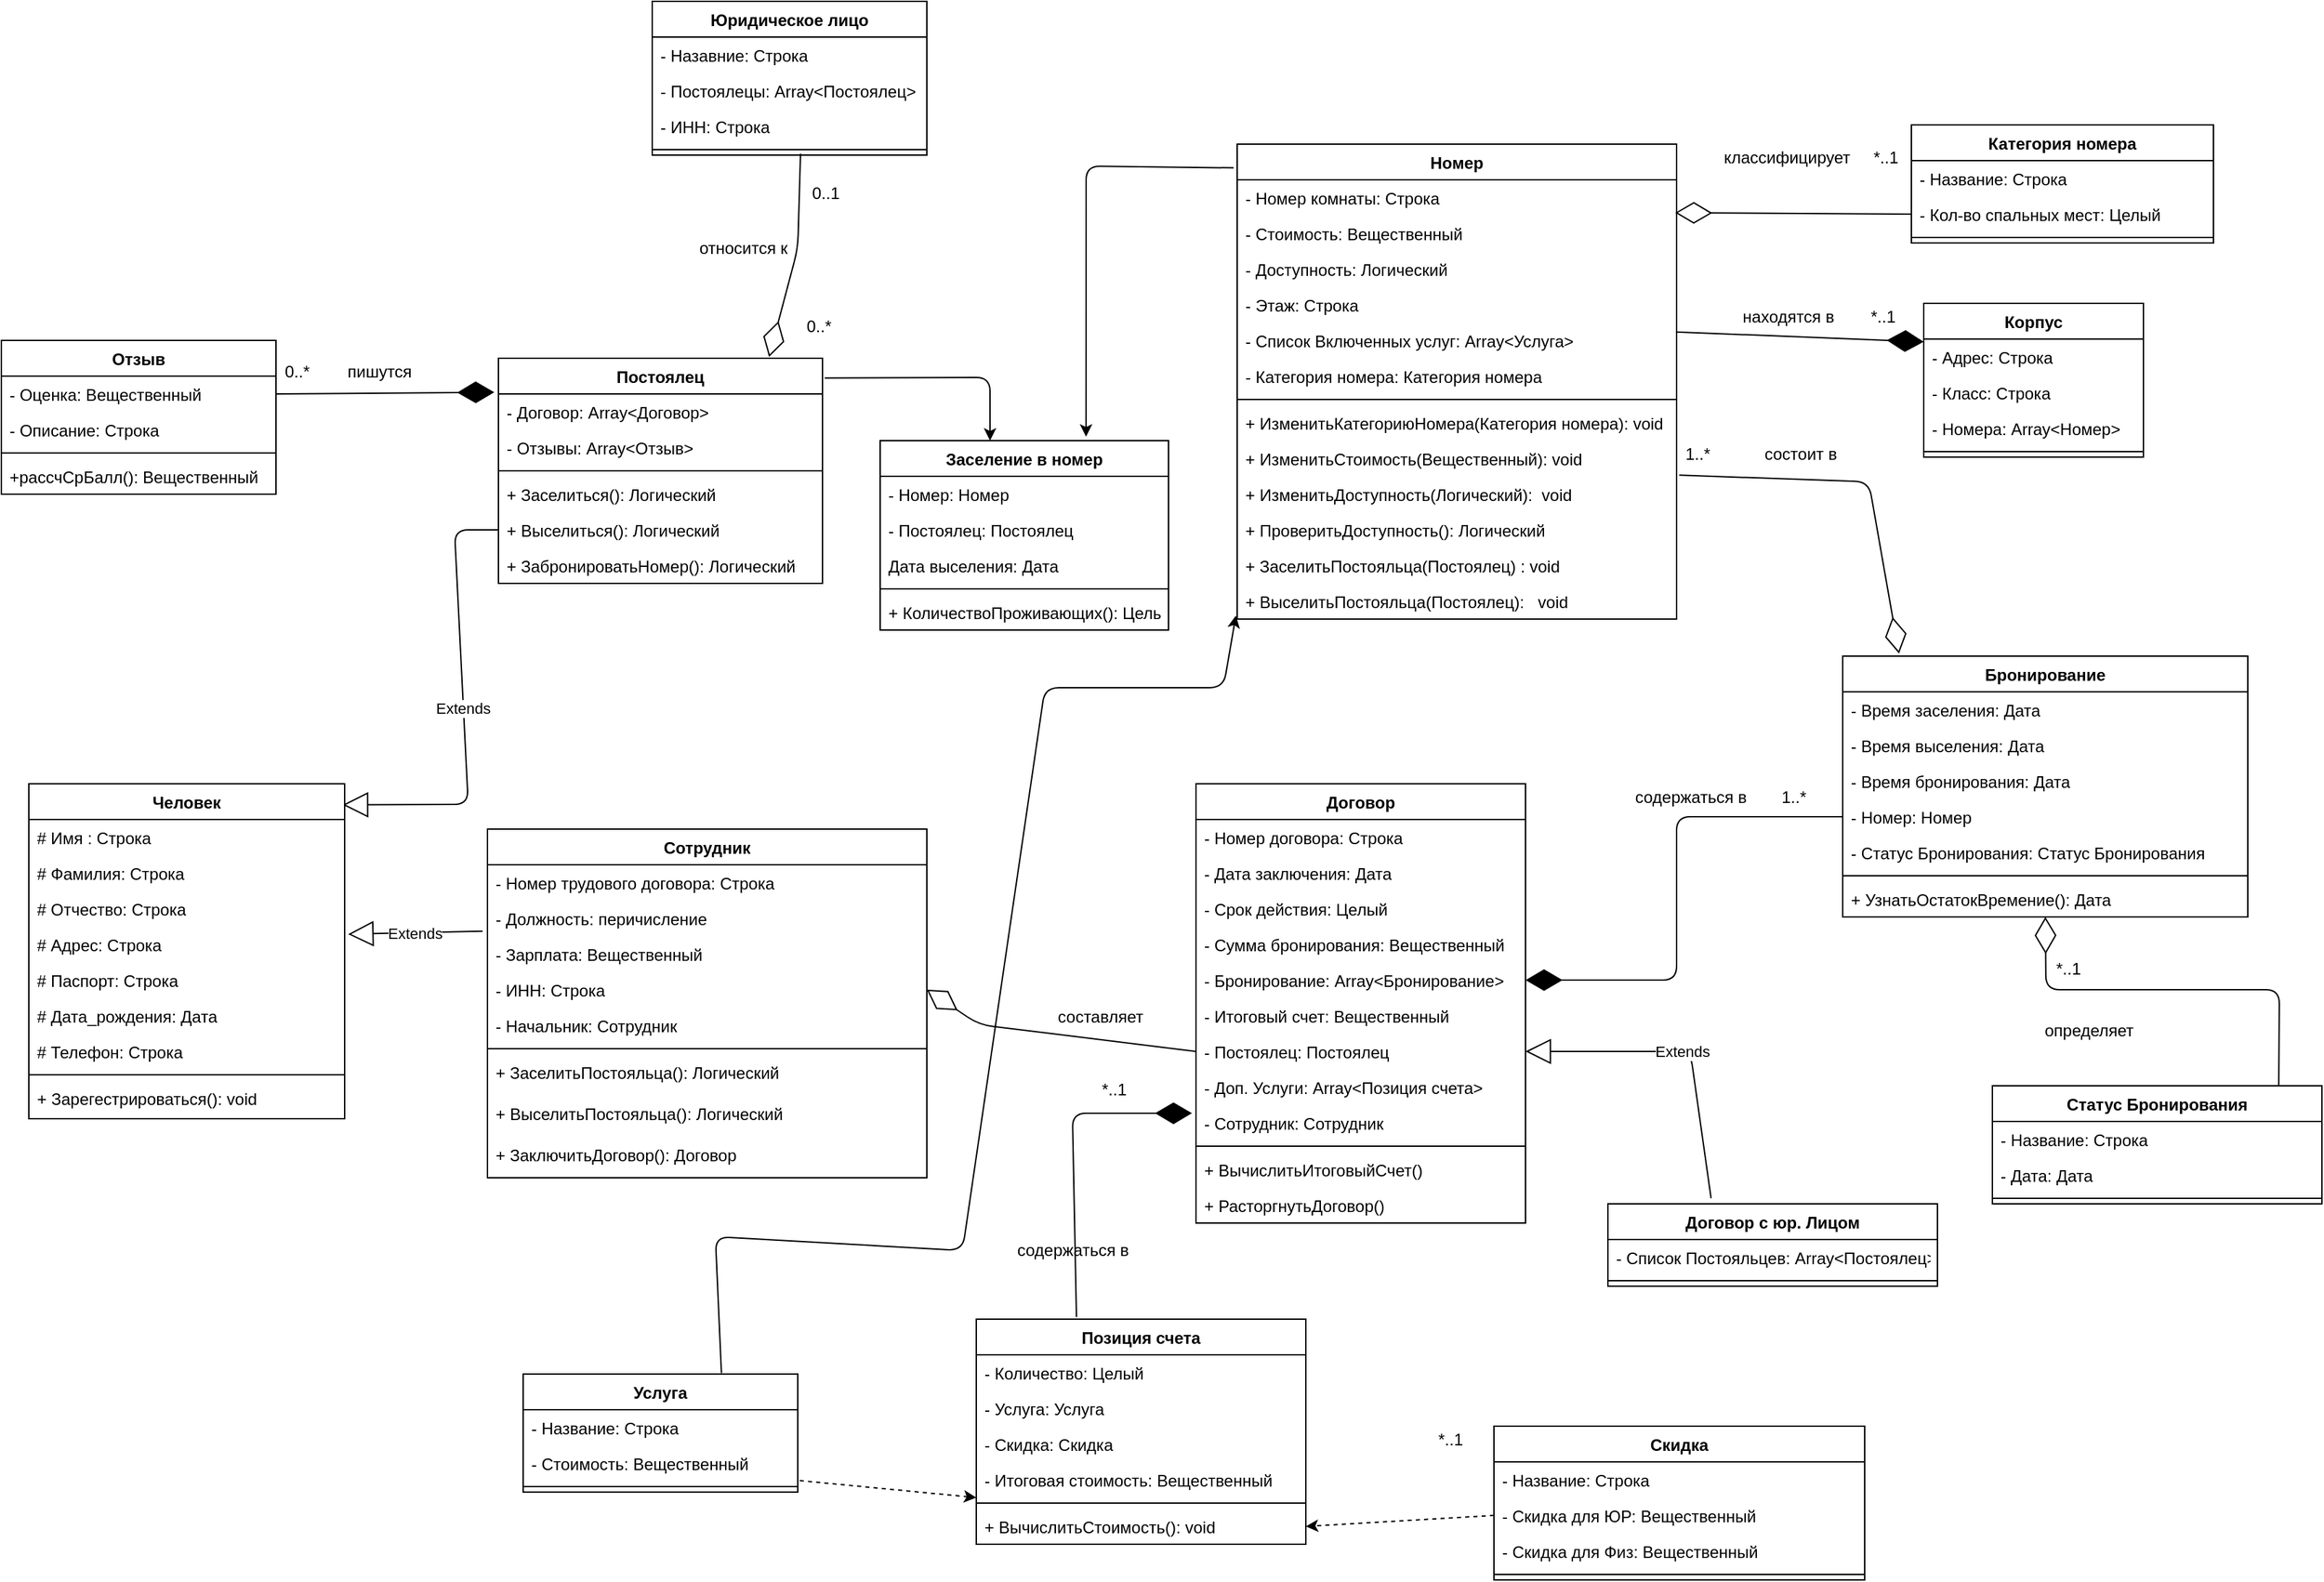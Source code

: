 <mxfile version="13.9.6" type="github">
  <diagram id="EH85qzDWQVyfbXiuArrS" name="ClassDiagram">
    <mxGraphModel dx="2489" dy="1934" grid="1" gridSize="10" guides="1" tooltips="1" connect="1" arrows="1" fold="1" page="1" pageScale="1" pageWidth="827" pageHeight="1169" math="0" shadow="0">
      <root>
        <mxCell id="0" />
        <mxCell id="1" parent="0" />
        <mxCell id="75Pp35tg5ylx49S4lADa-1" value="Номер" style="swimlane;fontStyle=1;align=center;verticalAlign=top;childLayout=stackLayout;horizontal=1;startSize=26;horizontalStack=0;resizeParent=1;resizeParentMax=0;resizeLast=0;collapsible=1;marginBottom=0;" parent="1" vertex="1">
          <mxGeometry x="640" y="14" width="320" height="346" as="geometry" />
        </mxCell>
        <mxCell id="75Pp35tg5ylx49S4lADa-2" value="- Номер комнаты: Строка" style="text;strokeColor=none;fillColor=none;align=left;verticalAlign=top;spacingLeft=4;spacingRight=4;overflow=hidden;rotatable=0;points=[[0,0.5],[1,0.5]];portConstraint=eastwest;" parent="75Pp35tg5ylx49S4lADa-1" vertex="1">
          <mxGeometry y="26" width="320" height="26" as="geometry" />
        </mxCell>
        <mxCell id="75Pp35tg5ylx49S4lADa-46" value="- Стоимость: Вещественный" style="text;strokeColor=none;fillColor=none;align=left;verticalAlign=top;spacingLeft=4;spacingRight=4;overflow=hidden;rotatable=0;points=[[0,0.5],[1,0.5]];portConstraint=eastwest;" parent="75Pp35tg5ylx49S4lADa-1" vertex="1">
          <mxGeometry y="52" width="320" height="26" as="geometry" />
        </mxCell>
        <mxCell id="T7MyWOEh3WLNHHNDLz0Q-10" value="- Доступность: Логический" style="text;strokeColor=none;fillColor=none;align=left;verticalAlign=top;spacingLeft=4;spacingRight=4;overflow=hidden;rotatable=0;points=[[0,0.5],[1,0.5]];portConstraint=eastwest;" parent="75Pp35tg5ylx49S4lADa-1" vertex="1">
          <mxGeometry y="78" width="320" height="26" as="geometry" />
        </mxCell>
        <mxCell id="75Pp35tg5ylx49S4lADa-45" value="- Этаж: Строка" style="text;strokeColor=none;fillColor=none;align=left;verticalAlign=top;spacingLeft=4;spacingRight=4;overflow=hidden;rotatable=0;points=[[0,0.5],[1,0.5]];portConstraint=eastwest;" parent="75Pp35tg5ylx49S4lADa-1" vertex="1">
          <mxGeometry y="104" width="320" height="26" as="geometry" />
        </mxCell>
        <mxCell id="T7MyWOEh3WLNHHNDLz0Q-55" value="- Список Включенных услуг: Array&lt;Услуга&gt;" style="text;strokeColor=none;fillColor=none;align=left;verticalAlign=top;spacingLeft=4;spacingRight=4;overflow=hidden;rotatable=0;points=[[0,0.5],[1,0.5]];portConstraint=eastwest;" parent="75Pp35tg5ylx49S4lADa-1" vertex="1">
          <mxGeometry y="130" width="320" height="26" as="geometry" />
        </mxCell>
        <mxCell id="T7MyWOEh3WLNHHNDLz0Q-11" value="- Категория номера: Категория номера" style="text;strokeColor=none;fillColor=none;align=left;verticalAlign=top;spacingLeft=4;spacingRight=4;overflow=hidden;rotatable=0;points=[[0,0.5],[1,0.5]];portConstraint=eastwest;" parent="75Pp35tg5ylx49S4lADa-1" vertex="1">
          <mxGeometry y="156" width="320" height="26" as="geometry" />
        </mxCell>
        <mxCell id="75Pp35tg5ylx49S4lADa-3" value="" style="line;strokeWidth=1;fillColor=none;align=left;verticalAlign=middle;spacingTop=-1;spacingLeft=3;spacingRight=3;rotatable=0;labelPosition=right;points=[];portConstraint=eastwest;" parent="75Pp35tg5ylx49S4lADa-1" vertex="1">
          <mxGeometry y="182" width="320" height="8" as="geometry" />
        </mxCell>
        <mxCell id="75Pp35tg5ylx49S4lADa-4" value="+ ИзменитьКатегориюНомера(Категория номера): void" style="text;strokeColor=none;fillColor=none;align=left;verticalAlign=top;spacingLeft=4;spacingRight=4;overflow=hidden;rotatable=0;points=[[0,0.5],[1,0.5]];portConstraint=eastwest;" parent="75Pp35tg5ylx49S4lADa-1" vertex="1">
          <mxGeometry y="190" width="320" height="26" as="geometry" />
        </mxCell>
        <mxCell id="T7MyWOEh3WLNHHNDLz0Q-13" value="+ ИзменитьСтоимость(Вещественный): void" style="text;strokeColor=none;fillColor=none;align=left;verticalAlign=top;spacingLeft=4;spacingRight=4;overflow=hidden;rotatable=0;points=[[0,0.5],[1,0.5]];portConstraint=eastwest;" parent="75Pp35tg5ylx49S4lADa-1" vertex="1">
          <mxGeometry y="216" width="320" height="26" as="geometry" />
        </mxCell>
        <mxCell id="T7MyWOEh3WLNHHNDLz0Q-14" value="+ ИзменитьДоступность(Логический):  void" style="text;strokeColor=none;fillColor=none;align=left;verticalAlign=top;spacingLeft=4;spacingRight=4;overflow=hidden;rotatable=0;points=[[0,0.5],[1,0.5]];portConstraint=eastwest;" parent="75Pp35tg5ylx49S4lADa-1" vertex="1">
          <mxGeometry y="242" width="320" height="26" as="geometry" />
        </mxCell>
        <mxCell id="T7MyWOEh3WLNHHNDLz0Q-15" value="+ ПроверитьДоступность(): Логический" style="text;strokeColor=none;fillColor=none;align=left;verticalAlign=top;spacingLeft=4;spacingRight=4;overflow=hidden;rotatable=0;points=[[0,0.5],[1,0.5]];portConstraint=eastwest;" parent="75Pp35tg5ylx49S4lADa-1" vertex="1">
          <mxGeometry y="268" width="320" height="26" as="geometry" />
        </mxCell>
        <mxCell id="T7MyWOEh3WLNHHNDLz0Q-26" value="+ ЗаселитьПостояльца(Постоялец) : void" style="text;strokeColor=none;fillColor=none;align=left;verticalAlign=top;spacingLeft=4;spacingRight=4;overflow=hidden;rotatable=0;points=[[0,0.5],[1,0.5]];portConstraint=eastwest;" parent="75Pp35tg5ylx49S4lADa-1" vertex="1">
          <mxGeometry y="294" width="320" height="26" as="geometry" />
        </mxCell>
        <mxCell id="T7MyWOEh3WLNHHNDLz0Q-27" value="+ ВыселитьПостояльца(Постоялец):   void" style="text;strokeColor=none;fillColor=none;align=left;verticalAlign=top;spacingLeft=4;spacingRight=4;overflow=hidden;rotatable=0;points=[[0,0.5],[1,0.5]];portConstraint=eastwest;" parent="75Pp35tg5ylx49S4lADa-1" vertex="1">
          <mxGeometry y="320" width="320" height="26" as="geometry" />
        </mxCell>
        <mxCell id="T7MyWOEh3WLNHHNDLz0Q-1" value="Extends" style="endArrow=block;endSize=16;endFill=0;html=1;exitX=0;exitY=0.5;exitDx=0;exitDy=0;entryX=0.994;entryY=0.063;entryDx=0;entryDy=0;entryPerimeter=0;" parent="1" source="T7MyWOEh3WLNHHNDLz0Q-4" target="YIouu2c4t1Xl3zVNgRc_-1" edge="1">
          <mxGeometry width="160" relative="1" as="geometry">
            <mxPoint x="160" y="280" as="sourcePoint" />
            <mxPoint x="166" y="406" as="targetPoint" />
            <Array as="points">
              <mxPoint x="70" y="295" />
              <mxPoint x="80" y="495" />
            </Array>
          </mxGeometry>
        </mxCell>
        <mxCell id="T7MyWOEh3WLNHHNDLz0Q-6" value="Extends" style="endArrow=block;endSize=16;endFill=0;html=1;exitX=-0.011;exitY=0.862;exitDx=0;exitDy=0;entryX=1.011;entryY=0.215;entryDx=0;entryDy=0;entryPerimeter=0;exitPerimeter=0;" parent="1" source="YIouu2c4t1Xl3zVNgRc_-17" target="YIouu2c4t1Xl3zVNgRc_-8" edge="1">
          <mxGeometry width="160" relative="1" as="geometry">
            <mxPoint x="325.14" y="367" as="sourcePoint" />
            <mxPoint x="180.0" y="584.01" as="targetPoint" />
          </mxGeometry>
        </mxCell>
        <mxCell id="T7MyWOEh3WLNHHNDLz0Q-30" value="Бронирование" style="swimlane;fontStyle=1;align=center;verticalAlign=top;childLayout=stackLayout;horizontal=1;startSize=26;horizontalStack=0;resizeParent=1;resizeParentMax=0;resizeLast=0;collapsible=1;marginBottom=0;" parent="1" vertex="1">
          <mxGeometry x="1081" y="387" width="295" height="190" as="geometry" />
        </mxCell>
        <mxCell id="T7MyWOEh3WLNHHNDLz0Q-31" value="- Время заселения: Дата" style="text;strokeColor=none;fillColor=none;align=left;verticalAlign=top;spacingLeft=4;spacingRight=4;overflow=hidden;rotatable=0;points=[[0,0.5],[1,0.5]];portConstraint=eastwest;" parent="T7MyWOEh3WLNHHNDLz0Q-30" vertex="1">
          <mxGeometry y="26" width="295" height="26" as="geometry" />
        </mxCell>
        <mxCell id="T7MyWOEh3WLNHHNDLz0Q-36" value="- Время выселения: Дата" style="text;strokeColor=none;fillColor=none;align=left;verticalAlign=top;spacingLeft=4;spacingRight=4;overflow=hidden;rotatable=0;points=[[0,0.5],[1,0.5]];portConstraint=eastwest;" parent="T7MyWOEh3WLNHHNDLz0Q-30" vertex="1">
          <mxGeometry y="52" width="295" height="26" as="geometry" />
        </mxCell>
        <mxCell id="T7MyWOEh3WLNHHNDLz0Q-37" value="- Время бронирования: Дата" style="text;strokeColor=none;fillColor=none;align=left;verticalAlign=top;spacingLeft=4;spacingRight=4;overflow=hidden;rotatable=0;points=[[0,0.5],[1,0.5]];portConstraint=eastwest;" parent="T7MyWOEh3WLNHHNDLz0Q-30" vertex="1">
          <mxGeometry y="78" width="295" height="26" as="geometry" />
        </mxCell>
        <mxCell id="T7MyWOEh3WLNHHNDLz0Q-39" value="- Номер: Номер" style="text;strokeColor=none;fillColor=none;align=left;verticalAlign=top;spacingLeft=4;spacingRight=4;overflow=hidden;rotatable=0;points=[[0,0.5],[1,0.5]];portConstraint=eastwest;" parent="T7MyWOEh3WLNHHNDLz0Q-30" vertex="1">
          <mxGeometry y="104" width="295" height="26" as="geometry" />
        </mxCell>
        <mxCell id="T7MyWOEh3WLNHHNDLz0Q-42" value="- Статус Бронирования: Статус Бронирования" style="text;strokeColor=none;fillColor=none;align=left;verticalAlign=top;spacingLeft=4;spacingRight=4;overflow=hidden;rotatable=0;points=[[0,0.5],[1,0.5]];portConstraint=eastwest;" parent="T7MyWOEh3WLNHHNDLz0Q-30" vertex="1">
          <mxGeometry y="130" width="295" height="26" as="geometry" />
        </mxCell>
        <mxCell id="T7MyWOEh3WLNHHNDLz0Q-32" value="" style="line;strokeWidth=1;fillColor=none;align=left;verticalAlign=middle;spacingTop=-1;spacingLeft=3;spacingRight=3;rotatable=0;labelPosition=right;points=[];portConstraint=eastwest;" parent="T7MyWOEh3WLNHHNDLz0Q-30" vertex="1">
          <mxGeometry y="156" width="295" height="8" as="geometry" />
        </mxCell>
        <mxCell id="T7MyWOEh3WLNHHNDLz0Q-35" value="+ УзнатьОстатокВремение(): Дата" style="text;strokeColor=none;fillColor=none;align=left;verticalAlign=top;spacingLeft=4;spacingRight=4;overflow=hidden;rotatable=0;points=[[0,0.5],[1,0.5]];portConstraint=eastwest;" parent="T7MyWOEh3WLNHHNDLz0Q-30" vertex="1">
          <mxGeometry y="164" width="295" height="26" as="geometry" />
        </mxCell>
        <mxCell id="T7MyWOEh3WLNHHNDLz0Q-17" value="Юридическое лицо" style="swimlane;fontStyle=1;align=center;verticalAlign=top;childLayout=stackLayout;horizontal=1;startSize=26;horizontalStack=0;resizeParent=1;resizeParentMax=0;resizeLast=0;collapsible=1;marginBottom=0;" parent="1" vertex="1">
          <mxGeometry x="214" y="-90" width="200" height="112" as="geometry" />
        </mxCell>
        <mxCell id="T7MyWOEh3WLNHHNDLz0Q-18" value="- Назавние: Строка" style="text;strokeColor=none;fillColor=none;align=left;verticalAlign=top;spacingLeft=4;spacingRight=4;overflow=hidden;rotatable=0;points=[[0,0.5],[1,0.5]];portConstraint=eastwest;" parent="T7MyWOEh3WLNHHNDLz0Q-17" vertex="1">
          <mxGeometry y="26" width="200" height="26" as="geometry" />
        </mxCell>
        <mxCell id="Jc_IYQ02b9zDn7LcylZJ-4" value="- Постоялецы: Array&lt;Постоялец&gt;" style="text;strokeColor=none;fillColor=none;align=left;verticalAlign=top;spacingLeft=4;spacingRight=4;overflow=hidden;rotatable=0;points=[[0,0.5],[1,0.5]];portConstraint=eastwest;" parent="T7MyWOEh3WLNHHNDLz0Q-17" vertex="1">
          <mxGeometry y="52" width="200" height="26" as="geometry" />
        </mxCell>
        <mxCell id="T7MyWOEh3WLNHHNDLz0Q-19" value="- ИНН: Строка" style="text;strokeColor=none;fillColor=none;align=left;verticalAlign=top;spacingLeft=4;spacingRight=4;overflow=hidden;rotatable=0;points=[[0,0.5],[1,0.5]];portConstraint=eastwest;" parent="T7MyWOEh3WLNHHNDLz0Q-17" vertex="1">
          <mxGeometry y="78" width="200" height="26" as="geometry" />
        </mxCell>
        <mxCell id="T7MyWOEh3WLNHHNDLz0Q-21" value="" style="line;strokeWidth=1;fillColor=none;align=left;verticalAlign=middle;spacingTop=-1;spacingLeft=3;spacingRight=3;rotatable=0;labelPosition=right;points=[];portConstraint=eastwest;" parent="T7MyWOEh3WLNHHNDLz0Q-17" vertex="1">
          <mxGeometry y="104" width="200" height="8" as="geometry" />
        </mxCell>
        <mxCell id="75Pp35tg5ylx49S4lADa-49" value="Категория номера" style="swimlane;fontStyle=1;align=center;verticalAlign=top;childLayout=stackLayout;horizontal=1;startSize=26;horizontalStack=0;resizeParent=1;resizeParentMax=0;resizeLast=0;collapsible=1;marginBottom=0;" parent="1" vertex="1">
          <mxGeometry x="1131" width="220" height="86" as="geometry" />
        </mxCell>
        <mxCell id="Jc_IYQ02b9zDn7LcylZJ-35" value="- Название: Строка" style="text;strokeColor=none;fillColor=none;align=left;verticalAlign=top;spacingLeft=4;spacingRight=4;overflow=hidden;rotatable=0;points=[[0,0.5],[1,0.5]];portConstraint=eastwest;" parent="75Pp35tg5ylx49S4lADa-49" vertex="1">
          <mxGeometry y="26" width="220" height="26" as="geometry" />
        </mxCell>
        <mxCell id="75Pp35tg5ylx49S4lADa-53" value="- Кол-во спальных мест: Целый" style="text;strokeColor=none;fillColor=none;align=left;verticalAlign=top;spacingLeft=4;spacingRight=4;overflow=hidden;rotatable=0;points=[[0,0.5],[1,0.5]];portConstraint=eastwest;" parent="75Pp35tg5ylx49S4lADa-49" vertex="1">
          <mxGeometry y="52" width="220" height="26" as="geometry" />
        </mxCell>
        <mxCell id="75Pp35tg5ylx49S4lADa-51" value="" style="line;strokeWidth=1;fillColor=none;align=left;verticalAlign=middle;spacingTop=-1;spacingLeft=3;spacingRight=3;rotatable=0;labelPosition=right;points=[];portConstraint=eastwest;" parent="75Pp35tg5ylx49S4lADa-49" vertex="1">
          <mxGeometry y="78" width="220" height="8" as="geometry" />
        </mxCell>
        <mxCell id="T7MyWOEh3WLNHHNDLz0Q-43" value="Статус Бронирования" style="swimlane;fontStyle=1;align=center;verticalAlign=top;childLayout=stackLayout;horizontal=1;startSize=26;horizontalStack=0;resizeParent=1;resizeParentMax=0;resizeLast=0;collapsible=1;marginBottom=0;" parent="1" vertex="1">
          <mxGeometry x="1190" y="700" width="240" height="86" as="geometry" />
        </mxCell>
        <mxCell id="T7MyWOEh3WLNHHNDLz0Q-47" value="- Название: Строка" style="text;strokeColor=none;fillColor=none;align=left;verticalAlign=top;spacingLeft=4;spacingRight=4;overflow=hidden;rotatable=0;points=[[0,0.5],[1,0.5]];portConstraint=eastwest;" parent="T7MyWOEh3WLNHHNDLz0Q-43" vertex="1">
          <mxGeometry y="26" width="240" height="26" as="geometry" />
        </mxCell>
        <mxCell id="T7MyWOEh3WLNHHNDLz0Q-48" value="- Дата: Дата" style="text;strokeColor=none;fillColor=none;align=left;verticalAlign=top;spacingLeft=4;spacingRight=4;overflow=hidden;rotatable=0;points=[[0,0.5],[1,0.5]];portConstraint=eastwest;" parent="T7MyWOEh3WLNHHNDLz0Q-43" vertex="1">
          <mxGeometry y="52" width="240" height="26" as="geometry" />
        </mxCell>
        <mxCell id="T7MyWOEh3WLNHHNDLz0Q-45" value="" style="line;strokeWidth=1;fillColor=none;align=left;verticalAlign=middle;spacingTop=-1;spacingLeft=3;spacingRight=3;rotatable=0;labelPosition=right;points=[];portConstraint=eastwest;" parent="T7MyWOEh3WLNHHNDLz0Q-43" vertex="1">
          <mxGeometry y="78" width="240" height="8" as="geometry" />
        </mxCell>
        <mxCell id="75Pp35tg5ylx49S4lADa-9" value="Отзыв" style="swimlane;fontStyle=1;align=center;verticalAlign=top;childLayout=stackLayout;horizontal=1;startSize=26;horizontalStack=0;resizeParent=1;resizeParentMax=0;resizeLast=0;collapsible=1;marginBottom=0;" parent="1" vertex="1">
          <mxGeometry x="-260" y="157" width="200" height="112" as="geometry" />
        </mxCell>
        <mxCell id="75Pp35tg5ylx49S4lADa-10" value="- Оценка: Вещественный" style="text;strokeColor=none;fillColor=none;align=left;verticalAlign=top;spacingLeft=4;spacingRight=4;overflow=hidden;rotatable=0;points=[[0,0.5],[1,0.5]];portConstraint=eastwest;" parent="75Pp35tg5ylx49S4lADa-9" vertex="1">
          <mxGeometry y="26" width="200" height="26" as="geometry" />
        </mxCell>
        <mxCell id="T7MyWOEh3WLNHHNDLz0Q-2" value="- Описание: Строка" style="text;strokeColor=none;fillColor=none;align=left;verticalAlign=top;spacingLeft=4;spacingRight=4;overflow=hidden;rotatable=0;points=[[0,0.5],[1,0.5]];portConstraint=eastwest;" parent="75Pp35tg5ylx49S4lADa-9" vertex="1">
          <mxGeometry y="52" width="200" height="26" as="geometry" />
        </mxCell>
        <mxCell id="75Pp35tg5ylx49S4lADa-11" value="" style="line;strokeWidth=1;fillColor=none;align=left;verticalAlign=middle;spacingTop=-1;spacingLeft=3;spacingRight=3;rotatable=0;labelPosition=right;points=[];portConstraint=eastwest;" parent="75Pp35tg5ylx49S4lADa-9" vertex="1">
          <mxGeometry y="78" width="200" height="8" as="geometry" />
        </mxCell>
        <mxCell id="75Pp35tg5ylx49S4lADa-12" value="+рассчСрБалл(): Вещественный" style="text;strokeColor=none;fillColor=none;align=left;verticalAlign=top;spacingLeft=4;spacingRight=4;overflow=hidden;rotatable=0;points=[[0,0.5],[1,0.5]];portConstraint=eastwest;" parent="75Pp35tg5ylx49S4lADa-9" vertex="1">
          <mxGeometry y="86" width="200" height="26" as="geometry" />
        </mxCell>
        <mxCell id="75Pp35tg5ylx49S4lADa-13" value="Постоялец" style="swimlane;fontStyle=1;align=center;verticalAlign=top;childLayout=stackLayout;horizontal=1;startSize=26;horizontalStack=0;resizeParent=1;resizeParentMax=0;resizeLast=0;collapsible=1;marginBottom=0;" parent="1" vertex="1">
          <mxGeometry x="102" y="170" width="236" height="164" as="geometry" />
        </mxCell>
        <mxCell id="Jc_IYQ02b9zDn7LcylZJ-14" value="- Договор: Array&lt;Договор&gt;" style="text;strokeColor=none;fillColor=none;align=left;verticalAlign=top;spacingLeft=4;spacingRight=4;overflow=hidden;rotatable=0;points=[[0,0.5],[1,0.5]];portConstraint=eastwest;" parent="75Pp35tg5ylx49S4lADa-13" vertex="1">
          <mxGeometry y="26" width="236" height="26" as="geometry" />
        </mxCell>
        <mxCell id="Jc_IYQ02b9zDn7LcylZJ-5" value="- Отзывы: Array&lt;Отзыв&gt;" style="text;strokeColor=none;fillColor=none;align=left;verticalAlign=top;spacingLeft=4;spacingRight=4;overflow=hidden;rotatable=0;points=[[0,0.5],[1,0.5]];portConstraint=eastwest;" parent="75Pp35tg5ylx49S4lADa-13" vertex="1">
          <mxGeometry y="52" width="236" height="26" as="geometry" />
        </mxCell>
        <mxCell id="75Pp35tg5ylx49S4lADa-15" value="" style="line;strokeWidth=1;fillColor=none;align=left;verticalAlign=middle;spacingTop=-1;spacingLeft=3;spacingRight=3;rotatable=0;labelPosition=right;points=[];portConstraint=eastwest;" parent="75Pp35tg5ylx49S4lADa-13" vertex="1">
          <mxGeometry y="78" width="236" height="8" as="geometry" />
        </mxCell>
        <mxCell id="75Pp35tg5ylx49S4lADa-16" value="+ Заселиться(): Логический" style="text;strokeColor=none;fillColor=none;align=left;verticalAlign=top;spacingLeft=4;spacingRight=4;overflow=hidden;rotatable=0;points=[[0,0.5],[1,0.5]];portConstraint=eastwest;" parent="75Pp35tg5ylx49S4lADa-13" vertex="1">
          <mxGeometry y="86" width="236" height="26" as="geometry" />
        </mxCell>
        <mxCell id="T7MyWOEh3WLNHHNDLz0Q-4" value="+ Выселиться(): Логический" style="text;strokeColor=none;fillColor=none;align=left;verticalAlign=top;spacingLeft=4;spacingRight=4;overflow=hidden;rotatable=0;points=[[0,0.5],[1,0.5]];portConstraint=eastwest;" parent="75Pp35tg5ylx49S4lADa-13" vertex="1">
          <mxGeometry y="112" width="236" height="26" as="geometry" />
        </mxCell>
        <mxCell id="T7MyWOEh3WLNHHNDLz0Q-5" value="+ ЗабронироватьНомер(): Логический" style="text;strokeColor=none;fillColor=none;align=left;verticalAlign=top;spacingLeft=4;spacingRight=4;overflow=hidden;rotatable=0;points=[[0,0.5],[1,0.5]];portConstraint=eastwest;" parent="75Pp35tg5ylx49S4lADa-13" vertex="1">
          <mxGeometry y="138" width="236" height="26" as="geometry" />
        </mxCell>
        <mxCell id="75Pp35tg5ylx49S4lADa-21" value="Договор" style="swimlane;fontStyle=1;align=center;verticalAlign=top;childLayout=stackLayout;horizontal=1;startSize=26;horizontalStack=0;resizeParent=1;resizeParentMax=0;resizeLast=0;collapsible=1;marginBottom=0;" parent="1" vertex="1">
          <mxGeometry x="610" y="480" width="240" height="320" as="geometry" />
        </mxCell>
        <mxCell id="75Pp35tg5ylx49S4lADa-22" value="- Номер договора: Строка" style="text;strokeColor=none;fillColor=none;align=left;verticalAlign=top;spacingLeft=4;spacingRight=4;overflow=hidden;rotatable=0;points=[[0,0.5],[1,0.5]];portConstraint=eastwest;" parent="75Pp35tg5ylx49S4lADa-21" vertex="1">
          <mxGeometry y="26" width="240" height="26" as="geometry" />
        </mxCell>
        <mxCell id="75Pp35tg5ylx49S4lADa-29" value="- Дата заключения: Дата" style="text;strokeColor=none;fillColor=none;align=left;verticalAlign=top;spacingLeft=4;spacingRight=4;overflow=hidden;rotatable=0;points=[[0,0.5],[1,0.5]];portConstraint=eastwest;" parent="75Pp35tg5ylx49S4lADa-21" vertex="1">
          <mxGeometry y="52" width="240" height="26" as="geometry" />
        </mxCell>
        <mxCell id="75Pp35tg5ylx49S4lADa-30" value="- Срок действия: Целый" style="text;strokeColor=none;fillColor=none;align=left;verticalAlign=top;spacingLeft=4;spacingRight=4;overflow=hidden;rotatable=0;points=[[0,0.5],[1,0.5]];portConstraint=eastwest;" parent="75Pp35tg5ylx49S4lADa-21" vertex="1">
          <mxGeometry y="78" width="240" height="26" as="geometry" />
        </mxCell>
        <mxCell id="75Pp35tg5ylx49S4lADa-31" value="- Сумма бронирования: Вещественный" style="text;strokeColor=none;fillColor=none;align=left;verticalAlign=top;spacingLeft=4;spacingRight=4;overflow=hidden;rotatable=0;points=[[0,0.5],[1,0.5]];portConstraint=eastwest;" parent="75Pp35tg5ylx49S4lADa-21" vertex="1">
          <mxGeometry y="104" width="240" height="26" as="geometry" />
        </mxCell>
        <mxCell id="Jc_IYQ02b9zDn7LcylZJ-19" value="- Бронирование: Array&lt;Бронирование&gt;" style="text;strokeColor=none;fillColor=none;align=left;verticalAlign=top;spacingLeft=4;spacingRight=4;overflow=hidden;rotatable=0;points=[[0,0.5],[1,0.5]];portConstraint=eastwest;" parent="75Pp35tg5ylx49S4lADa-21" vertex="1">
          <mxGeometry y="130" width="240" height="26" as="geometry" />
        </mxCell>
        <mxCell id="75Pp35tg5ylx49S4lADa-32" value="- Итоговый счет: Вещественный" style="text;strokeColor=none;fillColor=none;align=left;verticalAlign=top;spacingLeft=4;spacingRight=4;overflow=hidden;rotatable=0;points=[[0,0.5],[1,0.5]];portConstraint=eastwest;" parent="75Pp35tg5ylx49S4lADa-21" vertex="1">
          <mxGeometry y="156" width="240" height="26" as="geometry" />
        </mxCell>
        <mxCell id="75Pp35tg5ylx49S4lADa-43" value="- Постоялец: Постоялец" style="text;strokeColor=none;fillColor=none;align=left;verticalAlign=top;spacingLeft=4;spacingRight=4;overflow=hidden;rotatable=0;points=[[0,0.5],[1,0.5]];portConstraint=eastwest;" parent="75Pp35tg5ylx49S4lADa-21" vertex="1">
          <mxGeometry y="182" width="240" height="26" as="geometry" />
        </mxCell>
        <mxCell id="T7MyWOEh3WLNHHNDLz0Q-73" value="- Доп. Услуги: Array&lt;Позиция счета&gt;" style="text;strokeColor=none;fillColor=none;align=left;verticalAlign=top;spacingLeft=4;spacingRight=4;overflow=hidden;rotatable=0;points=[[0,0.5],[1,0.5]];portConstraint=eastwest;" parent="75Pp35tg5ylx49S4lADa-21" vertex="1">
          <mxGeometry y="208" width="240" height="26" as="geometry" />
        </mxCell>
        <mxCell id="75Pp35tg5ylx49S4lADa-44" value="- Сотрудник: Сотрудник" style="text;strokeColor=none;fillColor=none;align=left;verticalAlign=top;spacingLeft=4;spacingRight=4;overflow=hidden;rotatable=0;points=[[0,0.5],[1,0.5]];portConstraint=eastwest;" parent="75Pp35tg5ylx49S4lADa-21" vertex="1">
          <mxGeometry y="234" width="240" height="26" as="geometry" />
        </mxCell>
        <mxCell id="75Pp35tg5ylx49S4lADa-23" value="" style="line;strokeWidth=1;fillColor=none;align=left;verticalAlign=middle;spacingTop=-1;spacingLeft=3;spacingRight=3;rotatable=0;labelPosition=right;points=[];portConstraint=eastwest;" parent="75Pp35tg5ylx49S4lADa-21" vertex="1">
          <mxGeometry y="260" width="240" height="8" as="geometry" />
        </mxCell>
        <mxCell id="75Pp35tg5ylx49S4lADa-24" value="+ ВычислитьИтоговыйСчет()" style="text;strokeColor=none;fillColor=none;align=left;verticalAlign=top;spacingLeft=4;spacingRight=4;overflow=hidden;rotatable=0;points=[[0,0.5],[1,0.5]];portConstraint=eastwest;" parent="75Pp35tg5ylx49S4lADa-21" vertex="1">
          <mxGeometry y="268" width="240" height="26" as="geometry" />
        </mxCell>
        <mxCell id="75Pp35tg5ylx49S4lADa-33" value="+ РасторгнутьДоговор()" style="text;strokeColor=none;fillColor=none;align=left;verticalAlign=top;spacingLeft=4;spacingRight=4;overflow=hidden;rotatable=0;points=[[0,0.5],[1,0.5]];portConstraint=eastwest;" parent="75Pp35tg5ylx49S4lADa-21" vertex="1">
          <mxGeometry y="294" width="240" height="26" as="geometry" />
        </mxCell>
        <mxCell id="Jc_IYQ02b9zDn7LcylZJ-3" value="" style="endArrow=diamondThin;endFill=1;endSize=24;html=1;exitX=1;exitY=0.5;exitDx=0;exitDy=0;entryX=-0.013;entryY=0.151;entryDx=0;entryDy=0;entryPerimeter=0;" parent="1" source="75Pp35tg5ylx49S4lADa-10" target="75Pp35tg5ylx49S4lADa-13" edge="1">
          <mxGeometry width="160" relative="1" as="geometry">
            <mxPoint x="30" y="220" as="sourcePoint" />
            <mxPoint x="190" y="220" as="targetPoint" />
          </mxGeometry>
        </mxCell>
        <mxCell id="75Pp35tg5ylx49S4lADa-5" value="Корпус" style="swimlane;fontStyle=1;align=center;verticalAlign=top;childLayout=stackLayout;horizontal=1;startSize=26;horizontalStack=0;resizeParent=1;resizeParentMax=0;resizeLast=0;collapsible=1;marginBottom=0;" parent="1" vertex="1">
          <mxGeometry x="1140" y="130" width="160" height="112" as="geometry" />
        </mxCell>
        <mxCell id="75Pp35tg5ylx49S4lADa-6" value="- Адрес: Строка" style="text;strokeColor=none;fillColor=none;align=left;verticalAlign=top;spacingLeft=4;spacingRight=4;overflow=hidden;rotatable=0;points=[[0,0.5],[1,0.5]];portConstraint=eastwest;" parent="75Pp35tg5ylx49S4lADa-5" vertex="1">
          <mxGeometry y="26" width="160" height="26" as="geometry" />
        </mxCell>
        <mxCell id="PwsUTAqs8J0lGebsavBl-19" value="- Класс: Строка " style="text;strokeColor=none;fillColor=none;align=left;verticalAlign=top;spacingLeft=4;spacingRight=4;overflow=hidden;rotatable=0;points=[[0,0.5],[1,0.5]];portConstraint=eastwest;" parent="75Pp35tg5ylx49S4lADa-5" vertex="1">
          <mxGeometry y="52" width="160" height="26" as="geometry" />
        </mxCell>
        <mxCell id="75Pp35tg5ylx49S4lADa-47" value="- Номера: Array&lt;Номер&gt;" style="text;strokeColor=none;fillColor=none;align=left;verticalAlign=top;spacingLeft=4;spacingRight=4;overflow=hidden;rotatable=0;points=[[0,0.5],[1,0.5]];portConstraint=eastwest;" parent="75Pp35tg5ylx49S4lADa-5" vertex="1">
          <mxGeometry y="78" width="160" height="26" as="geometry" />
        </mxCell>
        <mxCell id="75Pp35tg5ylx49S4lADa-7" value="" style="line;strokeWidth=1;fillColor=none;align=left;verticalAlign=middle;spacingTop=-1;spacingLeft=3;spacingRight=3;rotatable=0;labelPosition=right;points=[];portConstraint=eastwest;" parent="75Pp35tg5ylx49S4lADa-5" vertex="1">
          <mxGeometry y="104" width="160" height="8" as="geometry" />
        </mxCell>
        <mxCell id="T7MyWOEh3WLNHHNDLz0Q-56" value="Позиция счета" style="swimlane;fontStyle=1;align=center;verticalAlign=top;childLayout=stackLayout;horizontal=1;startSize=26;horizontalStack=0;resizeParent=1;resizeParentMax=0;resizeLast=0;collapsible=1;marginBottom=0;" parent="1" vertex="1">
          <mxGeometry x="450" y="870" width="240" height="164" as="geometry" />
        </mxCell>
        <mxCell id="T7MyWOEh3WLNHHNDLz0Q-57" value="- Количество: Целый" style="text;strokeColor=none;fillColor=none;align=left;verticalAlign=top;spacingLeft=4;spacingRight=4;overflow=hidden;rotatable=0;points=[[0,0.5],[1,0.5]];portConstraint=eastwest;" parent="T7MyWOEh3WLNHHNDLz0Q-56" vertex="1">
          <mxGeometry y="26" width="240" height="26" as="geometry" />
        </mxCell>
        <mxCell id="T7MyWOEh3WLNHHNDLz0Q-68" value="- Услуга: Услуга" style="text;strokeColor=none;fillColor=none;align=left;verticalAlign=top;spacingLeft=4;spacingRight=4;overflow=hidden;rotatable=0;points=[[0,0.5],[1,0.5]];portConstraint=eastwest;" parent="T7MyWOEh3WLNHHNDLz0Q-56" vertex="1">
          <mxGeometry y="52" width="240" height="26" as="geometry" />
        </mxCell>
        <mxCell id="T7MyWOEh3WLNHHNDLz0Q-69" value="- Скидка: Скидка" style="text;strokeColor=none;fillColor=none;align=left;verticalAlign=top;spacingLeft=4;spacingRight=4;overflow=hidden;rotatable=0;points=[[0,0.5],[1,0.5]];portConstraint=eastwest;" parent="T7MyWOEh3WLNHHNDLz0Q-56" vertex="1">
          <mxGeometry y="78" width="240" height="26" as="geometry" />
        </mxCell>
        <mxCell id="T7MyWOEh3WLNHHNDLz0Q-72" value="- Итоговая стоимость: Вещественный" style="text;strokeColor=none;fillColor=none;align=left;verticalAlign=top;spacingLeft=4;spacingRight=4;overflow=hidden;rotatable=0;points=[[0,0.5],[1,0.5]];portConstraint=eastwest;" parent="T7MyWOEh3WLNHHNDLz0Q-56" vertex="1">
          <mxGeometry y="104" width="240" height="26" as="geometry" />
        </mxCell>
        <mxCell id="T7MyWOEh3WLNHHNDLz0Q-58" value="" style="line;strokeWidth=1;fillColor=none;align=left;verticalAlign=middle;spacingTop=-1;spacingLeft=3;spacingRight=3;rotatable=0;labelPosition=right;points=[];portConstraint=eastwest;" parent="T7MyWOEh3WLNHHNDLz0Q-56" vertex="1">
          <mxGeometry y="130" width="240" height="8" as="geometry" />
        </mxCell>
        <mxCell id="T7MyWOEh3WLNHHNDLz0Q-59" value="+ ВычислитьСтоимость(): void" style="text;strokeColor=none;fillColor=none;align=left;verticalAlign=top;spacingLeft=4;spacingRight=4;overflow=hidden;rotatable=0;points=[[0,0.5],[1,0.5]];portConstraint=eastwest;" parent="T7MyWOEh3WLNHHNDLz0Q-56" vertex="1">
          <mxGeometry y="138" width="240" height="26" as="geometry" />
        </mxCell>
        <mxCell id="T7MyWOEh3WLNHHNDLz0Q-60" value="Услуга" style="swimlane;fontStyle=1;align=center;verticalAlign=top;childLayout=stackLayout;horizontal=1;startSize=26;horizontalStack=0;resizeParent=1;resizeParentMax=0;resizeLast=0;collapsible=1;marginBottom=0;" parent="1" vertex="1">
          <mxGeometry x="120" y="910" width="200" height="86" as="geometry" />
        </mxCell>
        <mxCell id="T7MyWOEh3WLNHHNDLz0Q-61" value="- Название: Строка" style="text;strokeColor=none;fillColor=none;align=left;verticalAlign=top;spacingLeft=4;spacingRight=4;overflow=hidden;rotatable=0;points=[[0,0.5],[1,0.5]];portConstraint=eastwest;" parent="T7MyWOEh3WLNHHNDLz0Q-60" vertex="1">
          <mxGeometry y="26" width="200" height="26" as="geometry" />
        </mxCell>
        <mxCell id="T7MyWOEh3WLNHHNDLz0Q-64" value="- Стоимость: Вещественный" style="text;strokeColor=none;fillColor=none;align=left;verticalAlign=top;spacingLeft=4;spacingRight=4;overflow=hidden;rotatable=0;points=[[0,0.5],[1,0.5]];portConstraint=eastwest;" parent="T7MyWOEh3WLNHHNDLz0Q-60" vertex="1">
          <mxGeometry y="52" width="200" height="26" as="geometry" />
        </mxCell>
        <mxCell id="T7MyWOEh3WLNHHNDLz0Q-62" value="" style="line;strokeWidth=1;fillColor=none;align=left;verticalAlign=middle;spacingTop=-1;spacingLeft=3;spacingRight=3;rotatable=0;labelPosition=right;points=[];portConstraint=eastwest;" parent="T7MyWOEh3WLNHHNDLz0Q-60" vertex="1">
          <mxGeometry y="78" width="200" height="8" as="geometry" />
        </mxCell>
        <mxCell id="Jc_IYQ02b9zDn7LcylZJ-11" value="" style="endArrow=diamondThin;endFill=1;endSize=24;html=1;entryX=-0.012;entryY=0.231;entryDx=0;entryDy=0;entryPerimeter=0;exitX=0.304;exitY=-0.01;exitDx=0;exitDy=0;exitPerimeter=0;" parent="1" source="T7MyWOEh3WLNHHNDLz0Q-56" target="75Pp35tg5ylx49S4lADa-44" edge="1">
          <mxGeometry width="160" relative="1" as="geometry">
            <mxPoint x="430" y="790" as="sourcePoint" />
            <mxPoint x="590" y="790" as="targetPoint" />
            <Array as="points">
              <mxPoint x="520" y="720" />
            </Array>
          </mxGeometry>
        </mxCell>
        <mxCell id="YIouu2c4t1Xl3zVNgRc_-1" value="Человек" style="swimlane;fontStyle=1;align=center;verticalAlign=top;childLayout=stackLayout;horizontal=1;startSize=26;horizontalStack=0;resizeParent=1;resizeParentMax=0;resizeLast=0;collapsible=1;marginBottom=0;" parent="1" vertex="1">
          <mxGeometry x="-240" y="480" width="230" height="244" as="geometry" />
        </mxCell>
        <mxCell id="YIouu2c4t1Xl3zVNgRc_-2" value="# Имя : Строка" style="text;strokeColor=none;fillColor=none;align=left;verticalAlign=top;spacingLeft=4;spacingRight=4;overflow=hidden;rotatable=0;points=[[0,0.5],[1,0.5]];portConstraint=eastwest;" parent="YIouu2c4t1Xl3zVNgRc_-1" vertex="1">
          <mxGeometry y="26" width="230" height="26" as="geometry" />
        </mxCell>
        <mxCell id="YIouu2c4t1Xl3zVNgRc_-6" value="# Фамилия: Строка" style="text;strokeColor=none;fillColor=none;align=left;verticalAlign=top;spacingLeft=4;spacingRight=4;overflow=hidden;rotatable=0;points=[[0,0.5],[1,0.5]];portConstraint=eastwest;" parent="YIouu2c4t1Xl3zVNgRc_-1" vertex="1">
          <mxGeometry y="52" width="230" height="26" as="geometry" />
        </mxCell>
        <mxCell id="YIouu2c4t1Xl3zVNgRc_-7" value="# Отчество: Строка" style="text;strokeColor=none;fillColor=none;align=left;verticalAlign=top;spacingLeft=4;spacingRight=4;overflow=hidden;rotatable=0;points=[[0,0.5],[1,0.5]];portConstraint=eastwest;" parent="YIouu2c4t1Xl3zVNgRc_-1" vertex="1">
          <mxGeometry y="78" width="230" height="26" as="geometry" />
        </mxCell>
        <mxCell id="YIouu2c4t1Xl3zVNgRc_-8" value="# Адрес: Строка" style="text;strokeColor=none;fillColor=none;align=left;verticalAlign=top;spacingLeft=4;spacingRight=4;overflow=hidden;rotatable=0;points=[[0,0.5],[1,0.5]];portConstraint=eastwest;" parent="YIouu2c4t1Xl3zVNgRc_-1" vertex="1">
          <mxGeometry y="104" width="230" height="26" as="geometry" />
        </mxCell>
        <mxCell id="YIouu2c4t1Xl3zVNgRc_-5" value="# Паспорт: Строка" style="text;strokeColor=none;fillColor=none;align=left;verticalAlign=top;spacingLeft=4;spacingRight=4;overflow=hidden;rotatable=0;points=[[0,0.5],[1,0.5]];portConstraint=eastwest;" parent="YIouu2c4t1Xl3zVNgRc_-1" vertex="1">
          <mxGeometry y="130" width="230" height="26" as="geometry" />
        </mxCell>
        <mxCell id="YIouu2c4t1Xl3zVNgRc_-9" value="# Дата_рождения: Дата" style="text;strokeColor=none;fillColor=none;align=left;verticalAlign=top;spacingLeft=4;spacingRight=4;overflow=hidden;rotatable=0;points=[[0,0.5],[1,0.5]];portConstraint=eastwest;" parent="YIouu2c4t1Xl3zVNgRc_-1" vertex="1">
          <mxGeometry y="156" width="230" height="26" as="geometry" />
        </mxCell>
        <mxCell id="YIouu2c4t1Xl3zVNgRc_-10" value="# Телефон: Строка" style="text;strokeColor=none;fillColor=none;align=left;verticalAlign=top;spacingLeft=4;spacingRight=4;overflow=hidden;rotatable=0;points=[[0,0.5],[1,0.5]];portConstraint=eastwest;" parent="YIouu2c4t1Xl3zVNgRc_-1" vertex="1">
          <mxGeometry y="182" width="230" height="26" as="geometry" />
        </mxCell>
        <mxCell id="YIouu2c4t1Xl3zVNgRc_-3" value="" style="line;strokeWidth=1;fillColor=none;align=left;verticalAlign=middle;spacingTop=-1;spacingLeft=3;spacingRight=3;rotatable=0;labelPosition=right;points=[];portConstraint=eastwest;" parent="YIouu2c4t1Xl3zVNgRc_-1" vertex="1">
          <mxGeometry y="208" width="230" height="8" as="geometry" />
        </mxCell>
        <mxCell id="YIouu2c4t1Xl3zVNgRc_-4" value="+ Зарегестрироваться(): void" style="text;strokeColor=none;fillColor=none;align=left;verticalAlign=top;spacingLeft=4;spacingRight=4;overflow=hidden;rotatable=0;points=[[0,0.5],[1,0.5]];portConstraint=eastwest;" parent="YIouu2c4t1Xl3zVNgRc_-1" vertex="1">
          <mxGeometry y="216" width="230" height="28" as="geometry" />
        </mxCell>
        <mxCell id="Jc_IYQ02b9zDn7LcylZJ-17" value="" style="endArrow=diamondThin;endFill=1;endSize=24;html=1;exitX=0;exitY=0.5;exitDx=0;exitDy=0;" parent="1" source="T7MyWOEh3WLNHHNDLz0Q-39" edge="1">
          <mxGeometry width="160" relative="1" as="geometry">
            <mxPoint x="901" y="650" as="sourcePoint" />
            <mxPoint x="850" y="623" as="targetPoint" />
            <Array as="points">
              <mxPoint x="960" y="504" />
              <mxPoint x="960" y="623" />
            </Array>
          </mxGeometry>
        </mxCell>
        <mxCell id="YIouu2c4t1Xl3zVNgRc_-12" value="Сотрудник" style="swimlane;fontStyle=1;align=center;verticalAlign=top;childLayout=stackLayout;horizontal=1;startSize=26;horizontalStack=0;resizeParent=1;resizeParentMax=0;resizeLast=0;collapsible=1;marginBottom=0;" parent="1" vertex="1">
          <mxGeometry x="94" y="513" width="320" height="254" as="geometry" />
        </mxCell>
        <mxCell id="YIouu2c4t1Xl3zVNgRc_-13" value="- Номер трудового договора: Строка" style="text;strokeColor=none;fillColor=none;align=left;verticalAlign=top;spacingLeft=4;spacingRight=4;overflow=hidden;rotatable=0;points=[[0,0.5],[1,0.5]];portConstraint=eastwest;" parent="YIouu2c4t1Xl3zVNgRc_-12" vertex="1">
          <mxGeometry y="26" width="320" height="26" as="geometry" />
        </mxCell>
        <mxCell id="YIouu2c4t1Xl3zVNgRc_-17" value="- Должность: перичисление" style="text;strokeColor=none;fillColor=none;align=left;verticalAlign=top;spacingLeft=4;spacingRight=4;overflow=hidden;rotatable=0;points=[[0,0.5],[1,0.5]];portConstraint=eastwest;" parent="YIouu2c4t1Xl3zVNgRc_-12" vertex="1">
          <mxGeometry y="52" width="320" height="26" as="geometry" />
        </mxCell>
        <mxCell id="YIouu2c4t1Xl3zVNgRc_-18" value="- Зарплата: Вещественный" style="text;strokeColor=none;fillColor=none;align=left;verticalAlign=top;spacingLeft=4;spacingRight=4;overflow=hidden;rotatable=0;points=[[0,0.5],[1,0.5]];portConstraint=eastwest;" parent="YIouu2c4t1Xl3zVNgRc_-12" vertex="1">
          <mxGeometry y="78" width="320" height="26" as="geometry" />
        </mxCell>
        <mxCell id="Jc_IYQ02b9zDn7LcylZJ-6" value="- ИНН: Строка" style="text;strokeColor=none;fillColor=none;align=left;verticalAlign=top;spacingLeft=4;spacingRight=4;overflow=hidden;rotatable=0;points=[[0,0.5],[1,0.5]];portConstraint=eastwest;" parent="YIouu2c4t1Xl3zVNgRc_-12" vertex="1">
          <mxGeometry y="104" width="320" height="26" as="geometry" />
        </mxCell>
        <mxCell id="YIouu2c4t1Xl3zVNgRc_-16" value="- Начальник: Сотрудник" style="text;strokeColor=none;fillColor=none;align=left;verticalAlign=top;spacingLeft=4;spacingRight=4;overflow=hidden;rotatable=0;points=[[0,0.5],[1,0.5]];portConstraint=eastwest;" parent="YIouu2c4t1Xl3zVNgRc_-12" vertex="1">
          <mxGeometry y="130" width="320" height="26" as="geometry" />
        </mxCell>
        <mxCell id="YIouu2c4t1Xl3zVNgRc_-14" value="" style="line;strokeWidth=1;fillColor=none;align=left;verticalAlign=middle;spacingTop=-1;spacingLeft=3;spacingRight=3;rotatable=0;labelPosition=right;points=[];portConstraint=eastwest;" parent="YIouu2c4t1Xl3zVNgRc_-12" vertex="1">
          <mxGeometry y="156" width="320" height="8" as="geometry" />
        </mxCell>
        <mxCell id="YIouu2c4t1Xl3zVNgRc_-15" value="+ ЗаселитьПостояльца(): Логический" style="text;strokeColor=none;fillColor=none;align=left;verticalAlign=top;spacingLeft=4;spacingRight=4;overflow=hidden;rotatable=0;points=[[0,0.5],[1,0.5]];portConstraint=eastwest;" parent="YIouu2c4t1Xl3zVNgRc_-12" vertex="1">
          <mxGeometry y="164" width="320" height="30" as="geometry" />
        </mxCell>
        <mxCell id="T7MyWOEh3WLNHHNDLz0Q-7" value="+ ВыселитьПостояльца(): Логический" style="text;strokeColor=none;fillColor=none;align=left;verticalAlign=top;spacingLeft=4;spacingRight=4;overflow=hidden;rotatable=0;points=[[0,0.5],[1,0.5]];portConstraint=eastwest;" parent="YIouu2c4t1Xl3zVNgRc_-12" vertex="1">
          <mxGeometry y="194" width="320" height="30" as="geometry" />
        </mxCell>
        <mxCell id="T7MyWOEh3WLNHHNDLz0Q-75" value="+ ЗаключитьДоговор(): Договор" style="text;strokeColor=none;fillColor=none;align=left;verticalAlign=top;spacingLeft=4;spacingRight=4;overflow=hidden;rotatable=0;points=[[0,0.5],[1,0.5]];portConstraint=eastwest;" parent="YIouu2c4t1Xl3zVNgRc_-12" vertex="1">
          <mxGeometry y="224" width="320" height="30" as="geometry" />
        </mxCell>
        <mxCell id="75Pp35tg5ylx49S4lADa-17" value="Скидка" style="swimlane;fontStyle=1;align=center;verticalAlign=top;childLayout=stackLayout;horizontal=1;startSize=26;horizontalStack=0;resizeParent=1;resizeParentMax=0;resizeLast=0;collapsible=1;marginBottom=0;" parent="1" vertex="1">
          <mxGeometry x="827" y="948" width="270" height="112" as="geometry" />
        </mxCell>
        <mxCell id="T7MyWOEh3WLNHHNDLz0Q-66" value="- Название: Строка" style="text;strokeColor=none;fillColor=none;align=left;verticalAlign=top;spacingLeft=4;spacingRight=4;overflow=hidden;rotatable=0;points=[[0,0.5],[1,0.5]];portConstraint=eastwest;" parent="75Pp35tg5ylx49S4lADa-17" vertex="1">
          <mxGeometry y="26" width="270" height="26" as="geometry" />
        </mxCell>
        <mxCell id="75Pp35tg5ylx49S4lADa-18" value="- Скидка для ЮР: Вещественный" style="text;strokeColor=none;fillColor=none;align=left;verticalAlign=top;spacingLeft=4;spacingRight=4;overflow=hidden;rotatable=0;points=[[0,0.5],[1,0.5]];portConstraint=eastwest;" parent="75Pp35tg5ylx49S4lADa-17" vertex="1">
          <mxGeometry y="52" width="270" height="26" as="geometry" />
        </mxCell>
        <mxCell id="T7MyWOEh3WLNHHNDLz0Q-65" value="- Скидка для Физ: Вещественный" style="text;strokeColor=none;fillColor=none;align=left;verticalAlign=top;spacingLeft=4;spacingRight=4;overflow=hidden;rotatable=0;points=[[0,0.5],[1,0.5]];portConstraint=eastwest;" parent="75Pp35tg5ylx49S4lADa-17" vertex="1">
          <mxGeometry y="78" width="270" height="26" as="geometry" />
        </mxCell>
        <mxCell id="75Pp35tg5ylx49S4lADa-19" value="" style="line;strokeWidth=1;fillColor=none;align=left;verticalAlign=middle;spacingTop=-1;spacingLeft=3;spacingRight=3;rotatable=0;labelPosition=right;points=[];portConstraint=eastwest;" parent="75Pp35tg5ylx49S4lADa-17" vertex="1">
          <mxGeometry y="104" width="270" height="8" as="geometry" />
        </mxCell>
        <mxCell id="PwsUTAqs8J0lGebsavBl-2" value="Заселение в номер" style="swimlane;fontStyle=1;align=center;verticalAlign=top;childLayout=stackLayout;horizontal=1;startSize=26;horizontalStack=0;resizeParent=1;resizeParentMax=0;resizeLast=0;collapsible=1;marginBottom=0;" parent="1" vertex="1">
          <mxGeometry x="380" y="230" width="210" height="138" as="geometry" />
        </mxCell>
        <mxCell id="PwsUTAqs8J0lGebsavBl-3" value="- Номер: Номер" style="text;strokeColor=none;fillColor=none;align=left;verticalAlign=top;spacingLeft=4;spacingRight=4;overflow=hidden;rotatable=0;points=[[0,0.5],[1,0.5]];portConstraint=eastwest;" parent="PwsUTAqs8J0lGebsavBl-2" vertex="1">
          <mxGeometry y="26" width="210" height="26" as="geometry" />
        </mxCell>
        <mxCell id="PwsUTAqs8J0lGebsavBl-5" value="- Постоялец: Постоялец" style="text;strokeColor=none;fillColor=none;align=left;verticalAlign=top;spacingLeft=4;spacingRight=4;overflow=hidden;rotatable=0;points=[[0,0.5],[1,0.5]];portConstraint=eastwest;" parent="PwsUTAqs8J0lGebsavBl-2" vertex="1">
          <mxGeometry y="52" width="210" height="26" as="geometry" />
        </mxCell>
        <mxCell id="EcUQ_vnsYveNcTasHMaz-10" value="Дата выселения: Дата" style="text;strokeColor=none;fillColor=none;align=left;verticalAlign=top;spacingLeft=4;spacingRight=4;overflow=hidden;rotatable=0;points=[[0,0.5],[1,0.5]];portConstraint=eastwest;" parent="PwsUTAqs8J0lGebsavBl-2" vertex="1">
          <mxGeometry y="78" width="210" height="26" as="geometry" />
        </mxCell>
        <mxCell id="PwsUTAqs8J0lGebsavBl-6" value="" style="line;strokeWidth=1;fillColor=none;align=left;verticalAlign=middle;spacingTop=-1;spacingLeft=3;spacingRight=3;rotatable=0;labelPosition=right;points=[];portConstraint=eastwest;" parent="PwsUTAqs8J0lGebsavBl-2" vertex="1">
          <mxGeometry y="104" width="210" height="8" as="geometry" />
        </mxCell>
        <mxCell id="OSCm25bIgAt6kYIzR3eY-3" value="+ КоличествоПроживающих(): Целый" style="text;strokeColor=none;fillColor=none;align=left;verticalAlign=top;spacingLeft=4;spacingRight=4;overflow=hidden;rotatable=0;points=[[0,0.5],[1,0.5]];portConstraint=eastwest;" parent="PwsUTAqs8J0lGebsavBl-2" vertex="1">
          <mxGeometry y="112" width="210" height="26" as="geometry" />
        </mxCell>
        <mxCell id="PwsUTAqs8J0lGebsavBl-9" value="" style="endArrow=diamondThin;endFill=0;endSize=24;html=1;entryX=0.835;entryY=-0.006;entryDx=0;entryDy=0;entryPerimeter=0;exitX=0.54;exitY=0.875;exitDx=0;exitDy=0;exitPerimeter=0;" parent="1" source="T7MyWOEh3WLNHHNDLz0Q-21" target="75Pp35tg5ylx49S4lADa-13" edge="1">
          <mxGeometry width="160" relative="1" as="geometry">
            <mxPoint x="380" y="110" as="sourcePoint" />
            <mxPoint x="426.58" y="300.582" as="targetPoint" />
            <Array as="points">
              <mxPoint x="320" y="90" />
            </Array>
          </mxGeometry>
        </mxCell>
        <mxCell id="PwsUTAqs8J0lGebsavBl-13" value="*..1" style="text;html=1;align=center;verticalAlign=middle;resizable=0;points=[];autosize=1;" parent="1" vertex="1">
          <mxGeometry x="1097" y="14" width="30" height="20" as="geometry" />
        </mxCell>
        <mxCell id="PwsUTAqs8J0lGebsavBl-15" value="*..1" style="text;html=1;align=center;verticalAlign=middle;resizable=0;points=[];autosize=1;" parent="1" vertex="1">
          <mxGeometry x="1230" y="605" width="30" height="20" as="geometry" />
        </mxCell>
        <mxCell id="PwsUTAqs8J0lGebsavBl-16" value="1..*" style="text;html=1;align=center;verticalAlign=middle;resizable=0;points=[];autosize=1;" parent="1" vertex="1">
          <mxGeometry x="960" y="230" width="30" height="20" as="geometry" />
        </mxCell>
        <mxCell id="PwsUTAqs8J0lGebsavBl-18" value="*..1" style="text;html=1;align=center;verticalAlign=middle;resizable=0;points=[];autosize=1;" parent="1" vertex="1">
          <mxGeometry x="780" y="948" width="30" height="20" as="geometry" />
        </mxCell>
        <mxCell id="PwsUTAqs8J0lGebsavBl-20" value="" style="endArrow=diamondThin;endFill=1;endSize=24;html=1;exitX=1;exitY=0.263;exitDx=0;exitDy=0;exitPerimeter=0;" parent="1" source="T7MyWOEh3WLNHHNDLz0Q-55" edge="1">
          <mxGeometry width="160" relative="1" as="geometry">
            <mxPoint x="1000" y="112" as="sourcePoint" />
            <mxPoint x="1140" y="158" as="targetPoint" />
          </mxGeometry>
        </mxCell>
        <mxCell id="PwsUTAqs8J0lGebsavBl-23" value="находятся в" style="text;html=1;align=center;verticalAlign=middle;resizable=0;points=[];autosize=1;" parent="1" vertex="1">
          <mxGeometry x="1001" y="130" width="80" height="20" as="geometry" />
        </mxCell>
        <mxCell id="PwsUTAqs8J0lGebsavBl-24" value="относится к" style="text;html=1;align=center;verticalAlign=middle;resizable=0;points=[];autosize=1;" parent="1" vertex="1">
          <mxGeometry x="240" y="80" width="80" height="20" as="geometry" />
        </mxCell>
        <mxCell id="PwsUTAqs8J0lGebsavBl-28" value="1..*" style="text;html=1;align=center;verticalAlign=middle;resizable=0;points=[];autosize=1;" parent="1" vertex="1">
          <mxGeometry x="1030" y="480" width="30" height="20" as="geometry" />
        </mxCell>
        <mxCell id="PwsUTAqs8J0lGebsavBl-29" value="*..1" style="text;html=1;align=center;verticalAlign=middle;resizable=0;points=[];autosize=1;" parent="1" vertex="1">
          <mxGeometry x="1095" y="130" width="30" height="20" as="geometry" />
        </mxCell>
        <mxCell id="4U_HRjzKkr9NH2hagf8w-1" value="0..*" style="text;html=1;align=center;verticalAlign=middle;resizable=0;points=[];autosize=1;" parent="1" vertex="1">
          <mxGeometry x="-60" y="170" width="30" height="20" as="geometry" />
        </mxCell>
        <mxCell id="4U_HRjzKkr9NH2hagf8w-2" value="0..*" style="text;html=1;align=center;verticalAlign=middle;resizable=0;points=[];autosize=1;" parent="1" vertex="1">
          <mxGeometry x="320" y="137" width="30" height="20" as="geometry" />
        </mxCell>
        <mxCell id="4U_HRjzKkr9NH2hagf8w-5" value="*..1" style="text;html=1;align=center;verticalAlign=middle;resizable=0;points=[];autosize=1;" parent="1" vertex="1">
          <mxGeometry x="535" y="693" width="30" height="20" as="geometry" />
        </mxCell>
        <mxCell id="4U_HRjzKkr9NH2hagf8w-9" value="содержаться в" style="text;html=1;align=center;verticalAlign=middle;resizable=0;points=[];autosize=1;" parent="1" vertex="1">
          <mxGeometry x="920" y="480" width="100" height="20" as="geometry" />
        </mxCell>
        <mxCell id="4U_HRjzKkr9NH2hagf8w-10" value="содержаться в" style="text;html=1;align=center;verticalAlign=middle;resizable=0;points=[];autosize=1;" parent="1" vertex="1">
          <mxGeometry x="470" y="810" width="100" height="20" as="geometry" />
        </mxCell>
        <mxCell id="4U_HRjzKkr9NH2hagf8w-11" value="составляет" style="text;html=1;align=center;verticalAlign=middle;resizable=0;points=[];autosize=1;" parent="1" vertex="1">
          <mxGeometry x="500" y="640" width="80" height="20" as="geometry" />
        </mxCell>
        <mxCell id="4U_HRjzKkr9NH2hagf8w-13" value="пишутся" style="text;html=1;align=center;verticalAlign=middle;resizable=0;points=[];autosize=1;" parent="1" vertex="1">
          <mxGeometry x="-15" y="170" width="60" height="20" as="geometry" />
        </mxCell>
        <mxCell id="EcUQ_vnsYveNcTasHMaz-2" value="состоит в" style="text;html=1;align=center;verticalAlign=middle;resizable=0;points=[];autosize=1;" parent="1" vertex="1">
          <mxGeometry x="1015" y="230" width="70" height="20" as="geometry" />
        </mxCell>
        <mxCell id="EcUQ_vnsYveNcTasHMaz-5" value="классифицирует" style="text;html=1;align=center;verticalAlign=middle;resizable=0;points=[];autosize=1;" parent="1" vertex="1">
          <mxGeometry x="985" y="14" width="110" height="20" as="geometry" />
        </mxCell>
        <mxCell id="EcUQ_vnsYveNcTasHMaz-7" value="определяет" style="text;html=1;align=center;verticalAlign=middle;resizable=0;points=[];autosize=1;" parent="1" vertex="1">
          <mxGeometry x="1220" y="650" width="80" height="20" as="geometry" />
        </mxCell>
        <mxCell id="EcUQ_vnsYveNcTasHMaz-8" value="0..1" style="text;html=1;align=center;verticalAlign=middle;resizable=0;points=[];autosize=1;" parent="1" vertex="1">
          <mxGeometry x="320" y="40" width="40" height="20" as="geometry" />
        </mxCell>
        <mxCell id="26vcxYqFbxUyysO16KAw-4" value="" style="endArrow=diamondThin;endFill=0;endSize=24;html=1;entryX=0.139;entryY=-0.01;entryDx=0;entryDy=0;exitX=1.006;exitY=-0.034;exitDx=0;exitDy=0;entryPerimeter=0;exitPerimeter=0;" parent="1" source="T7MyWOEh3WLNHHNDLz0Q-14" target="T7MyWOEh3WLNHHNDLz0Q-30" edge="1">
          <mxGeometry width="160" relative="1" as="geometry">
            <mxPoint x="1032.064" y="447.384" as="sourcePoint" />
            <mxPoint x="1030" y="300.004" as="targetPoint" />
            <Array as="points">
              <mxPoint x="1100" y="260" />
            </Array>
          </mxGeometry>
        </mxCell>
        <mxCell id="26vcxYqFbxUyysO16KAw-5" value="" style="endArrow=diamondThin;endFill=0;endSize=24;html=1;exitX=0.869;exitY=0;exitDx=0;exitDy=0;exitPerimeter=0;" parent="1" source="T7MyWOEh3WLNHHNDLz0Q-43" target="T7MyWOEh3WLNHHNDLz0Q-35" edge="1">
          <mxGeometry width="160" relative="1" as="geometry">
            <mxPoint x="1003.064" y="724.004" as="sourcePoint" />
            <mxPoint x="1001" y="576.624" as="targetPoint" />
            <Array as="points">
              <mxPoint x="1399" y="630" />
              <mxPoint x="1229" y="630" />
            </Array>
          </mxGeometry>
        </mxCell>
        <mxCell id="aAdCVjpvgpCR83Pn5Q9j-5" value="" style="endArrow=diamondThin;endFill=0;endSize=24;html=1;entryX=0.997;entryY=-0.077;entryDx=0;entryDy=0;exitX=0;exitY=0.5;exitDx=0;exitDy=0;entryPerimeter=0;" parent="1" source="75Pp35tg5ylx49S4lADa-53" target="75Pp35tg5ylx49S4lADa-46" edge="1">
          <mxGeometry width="160" relative="1" as="geometry">
            <mxPoint x="970" y="-120" as="sourcePoint" />
            <mxPoint x="1106.19" y="-104.244" as="targetPoint" />
            <Array as="points" />
          </mxGeometry>
        </mxCell>
        <mxCell id="aAdCVjpvgpCR83Pn5Q9j-6" value="Договор с юр. Лицом" style="swimlane;fontStyle=1;align=center;verticalAlign=top;childLayout=stackLayout;horizontal=1;startSize=26;horizontalStack=0;resizeParent=1;resizeParentMax=0;resizeLast=0;collapsible=1;marginBottom=0;" parent="1" vertex="1">
          <mxGeometry x="910" y="786" width="240" height="60" as="geometry" />
        </mxCell>
        <mxCell id="aAdCVjpvgpCR83Pn5Q9j-7" value="- Список Постояльцев: Array&lt;Постоялец&gt;" style="text;strokeColor=none;fillColor=none;align=left;verticalAlign=top;spacingLeft=4;spacingRight=4;overflow=hidden;rotatable=0;points=[[0,0.5],[1,0.5]];portConstraint=eastwest;" parent="aAdCVjpvgpCR83Pn5Q9j-6" vertex="1">
          <mxGeometry y="26" width="240" height="26" as="geometry" />
        </mxCell>
        <mxCell id="aAdCVjpvgpCR83Pn5Q9j-16" value="" style="line;strokeWidth=1;fillColor=none;align=left;verticalAlign=middle;spacingTop=-1;spacingLeft=3;spacingRight=3;rotatable=0;labelPosition=right;points=[];portConstraint=eastwest;" parent="aAdCVjpvgpCR83Pn5Q9j-6" vertex="1">
          <mxGeometry y="52" width="240" height="8" as="geometry" />
        </mxCell>
        <mxCell id="aAdCVjpvgpCR83Pn5Q9j-19" value="Extends" style="endArrow=block;endSize=16;endFill=0;html=1;exitX=0.313;exitY=-0.067;exitDx=0;exitDy=0;exitPerimeter=0;entryX=1;entryY=0.5;entryDx=0;entryDy=0;" parent="1" source="aAdCVjpvgpCR83Pn5Q9j-6" target="75Pp35tg5ylx49S4lADa-43" edge="1">
          <mxGeometry width="160" relative="1" as="geometry">
            <mxPoint x="985" y="566.63" as="sourcePoint" />
            <mxPoint x="900" y="720" as="targetPoint" />
            <Array as="points">
              <mxPoint x="970" y="675" />
            </Array>
          </mxGeometry>
        </mxCell>
        <mxCell id="aAdCVjpvgpCR83Pn5Q9j-20" value="" style="endArrow=classic;html=1;dashed=1;entryX=0;entryY=1;entryDx=0;entryDy=0;entryPerimeter=0;exitX=1.007;exitY=0.985;exitDx=0;exitDy=0;exitPerimeter=0;" parent="1" source="T7MyWOEh3WLNHHNDLz0Q-64" target="T7MyWOEh3WLNHHNDLz0Q-72" edge="1">
          <mxGeometry width="50" height="50" relative="1" as="geometry">
            <mxPoint x="150" y="880" as="sourcePoint" />
            <mxPoint x="200" y="830" as="targetPoint" />
          </mxGeometry>
        </mxCell>
        <mxCell id="aAdCVjpvgpCR83Pn5Q9j-22" value="" style="endArrow=classic;html=1;dashed=1;entryX=1;entryY=0.5;entryDx=0;entryDy=0;exitX=0;exitY=0.5;exitDx=0;exitDy=0;" parent="1" source="75Pp35tg5ylx49S4lADa-18" target="T7MyWOEh3WLNHHNDLz0Q-59" edge="1">
          <mxGeometry width="50" height="50" relative="1" as="geometry">
            <mxPoint x="610.0" y="1070.0" as="sourcePoint" />
            <mxPoint x="738.6" y="1082.39" as="targetPoint" />
          </mxGeometry>
        </mxCell>
        <mxCell id="OSCm25bIgAt6kYIzR3eY-4" value="" style="endArrow=classic;html=1;entryX=-0.003;entryY=0.903;entryDx=0;entryDy=0;entryPerimeter=0;exitX=0.722;exitY=-0.009;exitDx=0;exitDy=0;exitPerimeter=0;" parent="1" source="T7MyWOEh3WLNHHNDLz0Q-60" target="T7MyWOEh3WLNHHNDLz0Q-27" edge="1">
          <mxGeometry width="50" height="50" relative="1" as="geometry">
            <mxPoint x="410" y="860" as="sourcePoint" />
            <mxPoint x="460" y="810" as="targetPoint" />
            <Array as="points">
              <mxPoint x="260" y="810" />
              <mxPoint x="440" y="820" />
              <mxPoint x="500" y="410" />
              <mxPoint x="630" y="410" />
            </Array>
          </mxGeometry>
        </mxCell>
        <mxCell id="OSCm25bIgAt6kYIzR3eY-7" value="" style="endArrow=classic;html=1;exitX=-0.008;exitY=0.05;exitDx=0;exitDy=0;exitPerimeter=0;entryX=0.714;entryY=-0.021;entryDx=0;entryDy=0;entryPerimeter=0;" parent="1" source="75Pp35tg5ylx49S4lADa-1" target="PwsUTAqs8J0lGebsavBl-2" edge="1">
          <mxGeometry width="50" height="50" relative="1" as="geometry">
            <mxPoint x="470" y="110" as="sourcePoint" />
            <mxPoint x="520" y="60" as="targetPoint" />
            <Array as="points">
              <mxPoint x="530" y="30" />
            </Array>
          </mxGeometry>
        </mxCell>
        <mxCell id="OSCm25bIgAt6kYIzR3eY-8" value="" style="endArrow=classic;html=1;entryX=0.381;entryY=0;entryDx=0;entryDy=0;entryPerimeter=0;exitX=1.007;exitY=0.088;exitDx=0;exitDy=0;exitPerimeter=0;" parent="1" source="75Pp35tg5ylx49S4lADa-13" target="PwsUTAqs8J0lGebsavBl-2" edge="1">
          <mxGeometry width="50" height="50" relative="1" as="geometry">
            <mxPoint x="380" y="150" as="sourcePoint" />
            <mxPoint x="430" y="100" as="targetPoint" />
            <Array as="points">
              <mxPoint x="460" y="184" />
            </Array>
          </mxGeometry>
        </mxCell>
        <mxCell id="26vcxYqFbxUyysO16KAw-8" value="" style="endArrow=diamondThin;endFill=0;endSize=24;html=1;entryX=1;entryY=0.5;entryDx=0;entryDy=0;exitX=0;exitY=0.5;exitDx=0;exitDy=0;" parent="1" source="75Pp35tg5ylx49S4lADa-43" target="Jc_IYQ02b9zDn7LcylZJ-6" edge="1">
          <mxGeometry width="160" relative="1" as="geometry">
            <mxPoint x="452.064" y="732.384" as="sourcePoint" />
            <mxPoint x="450" y="585.004" as="targetPoint" />
            <Array as="points">
              <mxPoint x="452" y="655.5" />
            </Array>
          </mxGeometry>
        </mxCell>
      </root>
    </mxGraphModel>
  </diagram>
</mxfile>
